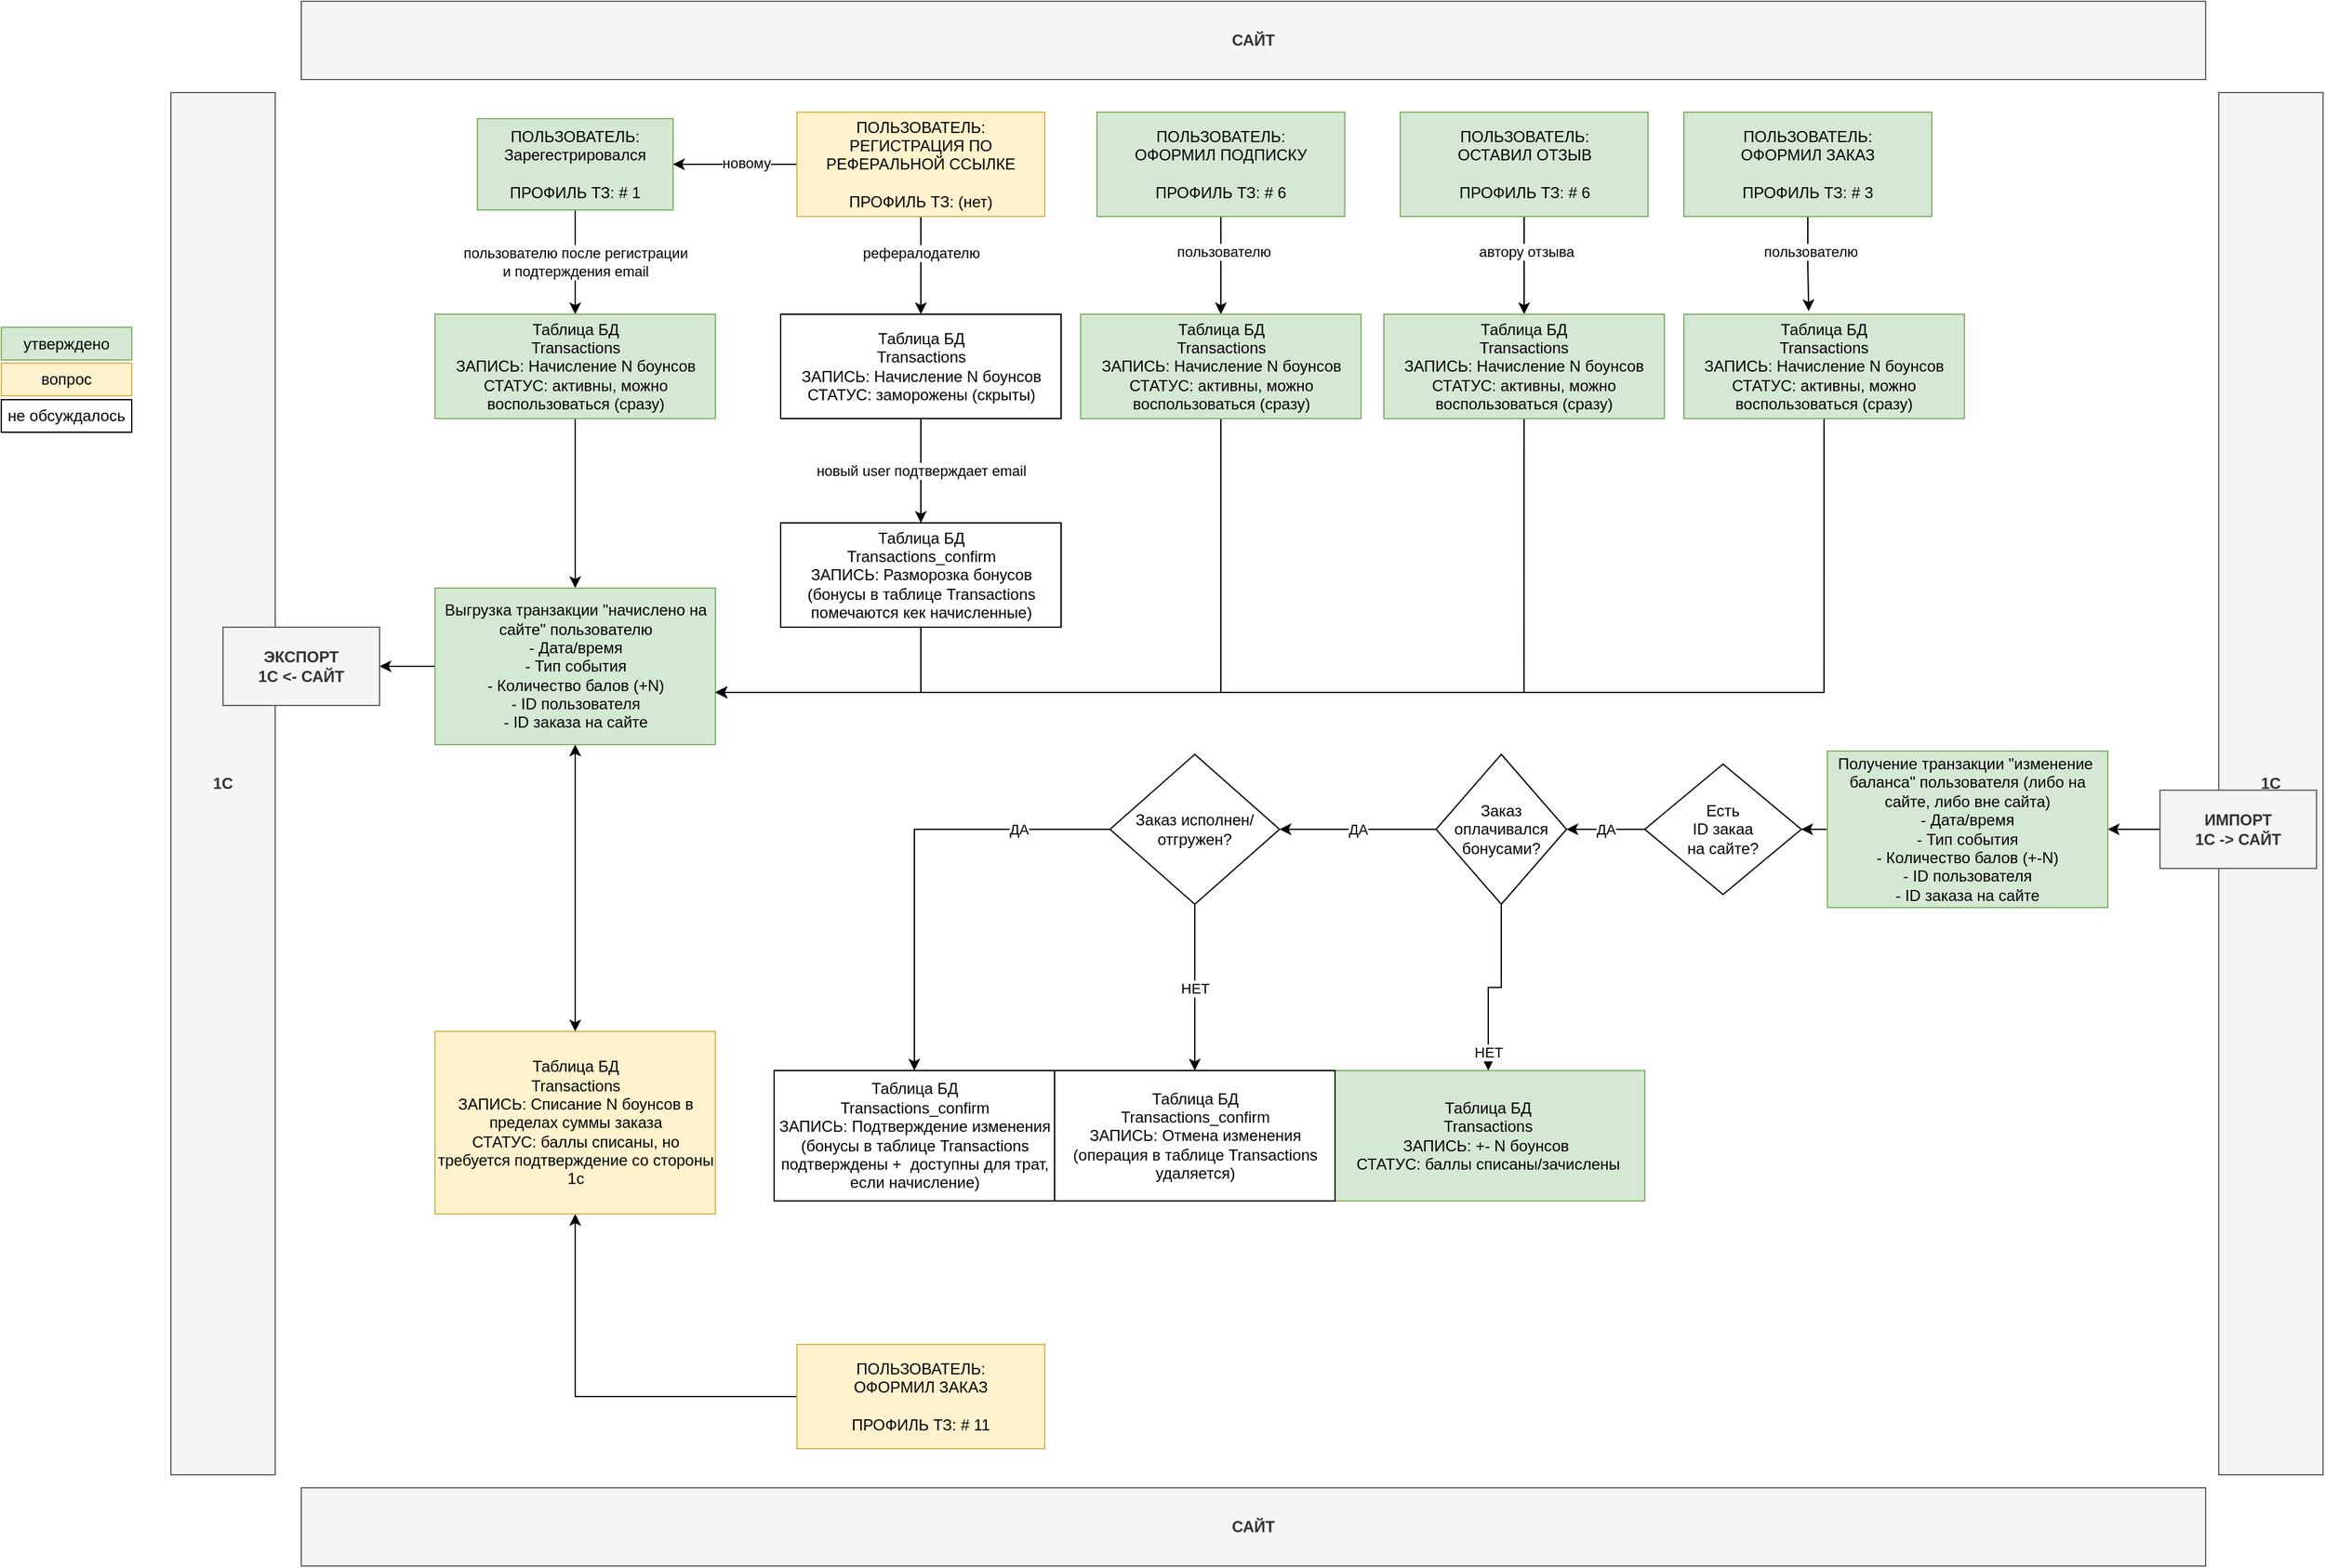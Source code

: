<mxfile version="13.7.9" type="embed"><diagram id="cA-wyt2-uECq1r1HTAbt" name="Page-1"><mxGraphModel dx="3880" dy="3193" grid="1" gridSize="10" guides="1" tooltips="1" connect="1" arrows="1" fold="1" page="1" pageScale="1" pageWidth="850" pageHeight="1100" math="0" shadow="0"><root><mxCell id="0"/><mxCell id="1" parent="0"/><mxCell id="1VjAP5Q4XPJIx9dip4T8-68" value="1С" style="rounded=0;whiteSpace=wrap;html=1;fillColor=#f5f5f5;strokeColor=#666666;fontColor=#333333;fontStyle=1" parent="1" vertex="1"><mxGeometry x="1750" y="50" width="80" height="1060" as="geometry"/></mxCell><mxCell id="1VjAP5Q4XPJIx9dip4T8-10" value="пользователю после регистрации &lt;br&gt;и подтерждения email" style="edgeStyle=orthogonalEdgeStyle;rounded=0;orthogonalLoop=1;jettySize=auto;html=1;" parent="1" source="1VjAP5Q4XPJIx9dip4T8-1" target="1VjAP5Q4XPJIx9dip4T8-9" edge="1"><mxGeometry relative="1" as="geometry"/></mxCell><mxCell id="1VjAP5Q4XPJIx9dip4T8-1" value="ПОЛЬЗОВАТЕЛЬ: Зарегестрировался&lt;br&gt;&lt;br&gt;ПРОФИЛЬ ТЗ: # 1" style="rounded=0;whiteSpace=wrap;html=1;fillColor=#d5e8d4;strokeColor=#82b366;" parent="1" vertex="1"><mxGeometry x="415" y="70" width="150" height="70" as="geometry"/></mxCell><mxCell id="1VjAP5Q4XPJIx9dip4T8-2" value="1С" style="rounded=0;whiteSpace=wrap;html=1;fillColor=#f5f5f5;strokeColor=#666666;fontColor=#333333;fontStyle=1" parent="1" vertex="1"><mxGeometry x="180" y="50" width="80" height="1060" as="geometry"/></mxCell><mxCell id="1VjAP5Q4XPJIx9dip4T8-54" style="edgeStyle=orthogonalEdgeStyle;rounded=0;orthogonalLoop=1;jettySize=auto;html=1;" parent="1" source="1VjAP5Q4XPJIx9dip4T8-5" target="1VjAP5Q4XPJIx9dip4T8-53" edge="1"><mxGeometry relative="1" as="geometry"/></mxCell><mxCell id="1VjAP5Q4XPJIx9dip4T8-5" value="ИМПОРТ &lt;br&gt;1С -&amp;gt; САЙТ" style="rounded=0;whiteSpace=wrap;html=1;fillColor=#f5f5f5;strokeColor=#666666;fontColor=#333333;fontStyle=1" parent="1" vertex="1"><mxGeometry x="1705" y="585" width="120" height="60" as="geometry"/></mxCell><mxCell id="1VjAP5Q4XPJIx9dip4T8-7" value="ЭКСПОРТ&lt;br&gt;1С &amp;lt;- САЙТ" style="rounded=0;whiteSpace=wrap;html=1;fillColor=#f5f5f5;strokeColor=#666666;fontColor=#333333;fontStyle=1" parent="1" vertex="1"><mxGeometry x="220" y="460" width="120" height="60" as="geometry"/></mxCell><mxCell id="1VjAP5Q4XPJIx9dip4T8-14" value="" style="edgeStyle=orthogonalEdgeStyle;rounded=0;orthogonalLoop=1;jettySize=auto;html=1;" parent="1" source="1VjAP5Q4XPJIx9dip4T8-9" target="1VjAP5Q4XPJIx9dip4T8-13" edge="1"><mxGeometry relative="1" as="geometry"/></mxCell><mxCell id="1VjAP5Q4XPJIx9dip4T8-9" value="Таблица БД&lt;br&gt;Transactions&lt;br&gt;ЗАПИСЬ: Начисление N боунсов&lt;br&gt;СТАТУС: активны, можно воспользоваться&amp;nbsp;(сразу)" style="rounded=0;whiteSpace=wrap;html=1;fillColor=#d5e8d4;strokeColor=#82b366;" parent="1" vertex="1"><mxGeometry x="382.5" y="220" width="215" height="80" as="geometry"/></mxCell><mxCell id="1VjAP5Q4XPJIx9dip4T8-25" style="edgeStyle=orthogonalEdgeStyle;rounded=0;orthogonalLoop=1;jettySize=auto;html=1;" parent="1" source="1VjAP5Q4XPJIx9dip4T8-13" target="1VjAP5Q4XPJIx9dip4T8-7" edge="1"><mxGeometry relative="1" as="geometry"><Array as="points"><mxPoint x="330" y="510"/><mxPoint x="330" y="510"/></Array></mxGeometry></mxCell><mxCell id="1VjAP5Q4XPJIx9dip4T8-13" value="Выгрузка транзакции &quot;начислено на сайте&quot; пользователю&lt;br&gt;- Дата/время&lt;br&gt;- Тип события&lt;br&gt;- Количество балов (+N)&lt;br&gt;- ID пользователя&lt;br&gt;- ID заказа на сайте" style="rounded=0;whiteSpace=wrap;html=1;fillColor=#d5e8d4;strokeColor=#82b366;" parent="1" vertex="1"><mxGeometry x="382.5" y="430" width="215" height="120" as="geometry"/></mxCell><mxCell id="1VjAP5Q4XPJIx9dip4T8-17" style="edgeStyle=orthogonalEdgeStyle;rounded=0;orthogonalLoop=1;jettySize=auto;html=1;entryX=1;entryY=0.5;entryDx=0;entryDy=0;" parent="1" source="1VjAP5Q4XPJIx9dip4T8-15" target="1VjAP5Q4XPJIx9dip4T8-1" edge="1"><mxGeometry relative="1" as="geometry"/></mxCell><mxCell id="1VjAP5Q4XPJIx9dip4T8-18" value="новому" style="edgeLabel;html=1;align=center;verticalAlign=middle;resizable=0;points=[];" parent="1VjAP5Q4XPJIx9dip4T8-17" vertex="1" connectable="0"><mxGeometry x="-0.175" y="-1" relative="1" as="geometry"><mxPoint as="offset"/></mxGeometry></mxCell><mxCell id="1VjAP5Q4XPJIx9dip4T8-23" style="edgeStyle=orthogonalEdgeStyle;rounded=0;orthogonalLoop=1;jettySize=auto;html=1;entryX=0.5;entryY=0;entryDx=0;entryDy=0;" parent="1" source="1VjAP5Q4XPJIx9dip4T8-15" target="1VjAP5Q4XPJIx9dip4T8-21" edge="1"><mxGeometry relative="1" as="geometry"/></mxCell><mxCell id="1VjAP5Q4XPJIx9dip4T8-24" value="рефералодателю" style="edgeLabel;html=1;align=center;verticalAlign=middle;resizable=0;points=[];" parent="1VjAP5Q4XPJIx9dip4T8-23" vertex="1" connectable="0"><mxGeometry x="-0.259" relative="1" as="geometry"><mxPoint as="offset"/></mxGeometry></mxCell><mxCell id="1VjAP5Q4XPJIx9dip4T8-15" value="ПОЛЬЗОВАТЕЛЬ:&lt;br&gt;РЕГИСТРАЦИЯ ПО РЕФЕРАЛЬНОЙ ССЫЛКЕ&lt;br&gt;&lt;br&gt;ПРОФИЛЬ ТЗ: (нет)" style="rounded=0;whiteSpace=wrap;html=1;fillColor=#fff2cc;strokeColor=#d6b656;" parent="1" vertex="1"><mxGeometry x="660" y="65" width="190" height="80" as="geometry"/></mxCell><mxCell id="1VjAP5Q4XPJIx9dip4T8-29" style="edgeStyle=orthogonalEdgeStyle;rounded=0;orthogonalLoop=1;jettySize=auto;html=1;" parent="1" source="1VjAP5Q4XPJIx9dip4T8-16" target="1VjAP5Q4XPJIx9dip4T8-28" edge="1"><mxGeometry relative="1" as="geometry"/></mxCell><mxCell id="1VjAP5Q4XPJIx9dip4T8-31" value="пользователю" style="edgeLabel;html=1;align=center;verticalAlign=middle;resizable=0;points=[];" parent="1VjAP5Q4XPJIx9dip4T8-29" vertex="1" connectable="0"><mxGeometry x="-0.275" y="2" relative="1" as="geometry"><mxPoint as="offset"/></mxGeometry></mxCell><mxCell id="1VjAP5Q4XPJIx9dip4T8-16" value="ПОЛЬЗОВАТЕЛЬ:&lt;br&gt;ОФОРМИЛ ПОДПИСКУ&lt;br&gt;&lt;br&gt;ПРОФИЛЬ ТЗ: # 6" style="rounded=0;whiteSpace=wrap;html=1;fillColor=#d5e8d4;strokeColor=#82b366;" parent="1" vertex="1"><mxGeometry x="890" y="65" width="190" height="80" as="geometry"/></mxCell><mxCell id="1VjAP5Q4XPJIx9dip4T8-33" value="новый user подтверждает email" style="edgeStyle=orthogonalEdgeStyle;rounded=0;orthogonalLoop=1;jettySize=auto;html=1;entryX=0.5;entryY=0;entryDx=0;entryDy=0;" parent="1" source="1VjAP5Q4XPJIx9dip4T8-21" target="1VjAP5Q4XPJIx9dip4T8-32" edge="1"><mxGeometry relative="1" as="geometry"/></mxCell><mxCell id="1VjAP5Q4XPJIx9dip4T8-21" value="Таблица БД&lt;br&gt;Transactions&lt;br&gt;ЗАПИСЬ: Начисление N боунсов&lt;br&gt;СТАТУС: заморожены (скрыты)" style="rounded=0;whiteSpace=wrap;html=1;" parent="1" vertex="1"><mxGeometry x="647.5" y="220" width="215" height="80" as="geometry"/></mxCell><mxCell id="1VjAP5Q4XPJIx9dip4T8-30" style="edgeStyle=orthogonalEdgeStyle;rounded=0;orthogonalLoop=1;jettySize=auto;html=1;" parent="1" target="1VjAP5Q4XPJIx9dip4T8-13" edge="1"><mxGeometry relative="1" as="geometry"><mxPoint x="985.0" y="260" as="sourcePoint"/><Array as="points"><mxPoint x="985" y="510"/></Array></mxGeometry></mxCell><mxCell id="1VjAP5Q4XPJIx9dip4T8-28" value="Таблица БД&lt;br&gt;Transactions&lt;br&gt;ЗАПИСЬ: Начисление N боунсов&lt;br&gt;СТАТУС: активны, можно воспользоваться (сразу)" style="rounded=0;whiteSpace=wrap;html=1;fillColor=#d5e8d4;strokeColor=#82b366;" parent="1" vertex="1"><mxGeometry x="877.5" y="220" width="215" height="80" as="geometry"/></mxCell><mxCell id="1VjAP5Q4XPJIx9dip4T8-34" style="edgeStyle=orthogonalEdgeStyle;rounded=0;orthogonalLoop=1;jettySize=auto;html=1;" parent="1" target="1VjAP5Q4XPJIx9dip4T8-13" edge="1"><mxGeometry relative="1" as="geometry"><mxPoint x="755.0" y="420" as="sourcePoint"/><Array as="points"><mxPoint x="755" y="510"/></Array></mxGeometry></mxCell><mxCell id="1VjAP5Q4XPJIx9dip4T8-32" value="Таблица БД&lt;br&gt;Transactions_confirm&lt;br&gt;ЗАПИСЬ: Разморозка бонусов&lt;br&gt;(бонусы в таблице Transactions помечаются кек начисленные)" style="rounded=0;whiteSpace=wrap;html=1;" parent="1" vertex="1"><mxGeometry x="647.5" y="380" width="215" height="80" as="geometry"/></mxCell><mxCell id="1VjAP5Q4XPJIx9dip4T8-37" style="edgeStyle=orthogonalEdgeStyle;rounded=0;orthogonalLoop=1;jettySize=auto;html=1;" parent="1" source="1VjAP5Q4XPJIx9dip4T8-35" target="1VjAP5Q4XPJIx9dip4T8-36" edge="1"><mxGeometry relative="1" as="geometry"/></mxCell><mxCell id="1VjAP5Q4XPJIx9dip4T8-38" value="автору отзыва" style="edgeLabel;html=1;align=center;verticalAlign=middle;resizable=0;points=[];" parent="1VjAP5Q4XPJIx9dip4T8-37" vertex="1" connectable="0"><mxGeometry x="-0.28" y="1" relative="1" as="geometry"><mxPoint as="offset"/></mxGeometry></mxCell><mxCell id="1VjAP5Q4XPJIx9dip4T8-35" value="ПОЛЬЗОВАТЕЛЬ:&lt;br&gt;ОСТАВИЛ ОТЗЫВ&lt;br&gt;&lt;br&gt;ПРОФИЛЬ ТЗ: # 6" style="rounded=0;whiteSpace=wrap;html=1;fillColor=#d5e8d4;strokeColor=#82b366;" parent="1" vertex="1"><mxGeometry x="1122.5" y="65" width="190" height="80" as="geometry"/></mxCell><mxCell id="1VjAP5Q4XPJIx9dip4T8-39" style="edgeStyle=orthogonalEdgeStyle;rounded=0;orthogonalLoop=1;jettySize=auto;html=1;" parent="1" target="1VjAP5Q4XPJIx9dip4T8-13" edge="1"><mxGeometry relative="1" as="geometry"><mxPoint x="1217.429" y="260" as="sourcePoint"/><Array as="points"><mxPoint x="1218" y="510"/></Array></mxGeometry></mxCell><mxCell id="1VjAP5Q4XPJIx9dip4T8-36" value="Таблица БД&lt;br&gt;Transactions&lt;br&gt;ЗАПИСЬ: Начисление N боунсов&lt;br&gt;СТАТУС: активны, можно воспользоваться&amp;nbsp;(сразу)" style="rounded=0;whiteSpace=wrap;html=1;fillColor=#d5e8d4;strokeColor=#82b366;" parent="1" vertex="1"><mxGeometry x="1110" y="220" width="215" height="80" as="geometry"/></mxCell><mxCell id="1VjAP5Q4XPJIx9dip4T8-46" style="edgeStyle=orthogonalEdgeStyle;rounded=0;orthogonalLoop=1;jettySize=auto;html=1;entryX=0.445;entryY=-0.03;entryDx=0;entryDy=0;entryPerimeter=0;" parent="1" source="1VjAP5Q4XPJIx9dip4T8-40" target="1VjAP5Q4XPJIx9dip4T8-45" edge="1"><mxGeometry relative="1" as="geometry"/></mxCell><mxCell id="1VjAP5Q4XPJIx9dip4T8-47" value="пользователю" style="edgeLabel;html=1;align=center;verticalAlign=middle;resizable=0;points=[];" parent="1VjAP5Q4XPJIx9dip4T8-46" vertex="1" connectable="0"><mxGeometry x="-0.263" y="2" relative="1" as="geometry"><mxPoint as="offset"/></mxGeometry></mxCell><mxCell id="1VjAP5Q4XPJIx9dip4T8-40" value="ПОЛЬЗОВАТЕЛЬ:&lt;br&gt;ОФОРМИЛ ЗАКАЗ&lt;br&gt;&lt;br&gt;ПРОФИЛЬ ТЗ: # 3" style="rounded=0;whiteSpace=wrap;html=1;fillColor=#d5e8d4;strokeColor=#82b366;" parent="1" vertex="1"><mxGeometry x="1340" y="65" width="190" height="80" as="geometry"/></mxCell><mxCell id="1VjAP5Q4XPJIx9dip4T8-41" value="утверждено" style="rounded=0;whiteSpace=wrap;html=1;fillColor=#d5e8d4;strokeColor=#82b366;" parent="1" vertex="1"><mxGeometry x="50" y="230" width="100" height="25" as="geometry"/></mxCell><mxCell id="1VjAP5Q4XPJIx9dip4T8-42" value="вопрос" style="rounded=0;whiteSpace=wrap;html=1;fillColor=#fff2cc;strokeColor=#d6b656;" parent="1" vertex="1"><mxGeometry x="50" y="257.5" width="100" height="25" as="geometry"/></mxCell><mxCell id="1VjAP5Q4XPJIx9dip4T8-43" value="не обсуждалось" style="rounded=0;whiteSpace=wrap;html=1;" parent="1" vertex="1"><mxGeometry x="50" y="285.5" width="100" height="25" as="geometry"/></mxCell><mxCell id="1VjAP5Q4XPJIx9dip4T8-48" style="edgeStyle=orthogonalEdgeStyle;rounded=0;orthogonalLoop=1;jettySize=auto;html=1;" parent="1" target="1VjAP5Q4XPJIx9dip4T8-13" edge="1"><mxGeometry relative="1" as="geometry"><mxPoint x="1447.429" y="260" as="sourcePoint"/><Array as="points"><mxPoint x="1448" y="510"/></Array></mxGeometry></mxCell><mxCell id="1VjAP5Q4XPJIx9dip4T8-45" value="Таблица БД&lt;br&gt;Transactions&lt;br&gt;ЗАПИСЬ: Начисление N боунсов&lt;br&gt;СТАТУС: активны, можно воспользоваться&amp;nbsp;(сразу)" style="rounded=0;whiteSpace=wrap;html=1;fillColor=#d5e8d4;strokeColor=#82b366;" parent="1" vertex="1"><mxGeometry x="1340" y="220" width="215" height="80" as="geometry"/></mxCell><mxCell id="1VjAP5Q4XPJIx9dip4T8-52" style="edgeStyle=orthogonalEdgeStyle;rounded=0;orthogonalLoop=1;jettySize=auto;html=1;entryX=0.5;entryY=1;entryDx=0;entryDy=0;" parent="1" source="1VjAP5Q4XPJIx9dip4T8-50" target="1VjAP5Q4XPJIx9dip4T8-51" edge="1"><mxGeometry relative="1" as="geometry"/></mxCell><mxCell id="1VjAP5Q4XPJIx9dip4T8-50" value="ПОЛЬЗОВАТЕЛЬ:&lt;br&gt;ОФОРМИЛ ЗАКАЗ&lt;br&gt;&lt;br&gt;ПРОФИЛЬ ТЗ: # 11" style="rounded=0;whiteSpace=wrap;html=1;fillColor=#fff2cc;strokeColor=#d6b656;" parent="1" vertex="1"><mxGeometry x="660" y="1010" width="190" height="80" as="geometry"/></mxCell><mxCell id="1VjAP5Q4XPJIx9dip4T8-51" value="Таблица БД&lt;br&gt;Transactions&lt;br&gt;ЗАПИСЬ: Списание N боунсов в пределах суммы заказа&lt;br&gt;СТАТУС: баллы списаны, но требуется подтверждение со стороны 1с" style="rounded=0;whiteSpace=wrap;html=1;fillColor=#fff2cc;strokeColor=#d6b656;" parent="1" vertex="1"><mxGeometry x="382.5" y="770" width="215" height="140" as="geometry"/></mxCell><mxCell id="1VjAP5Q4XPJIx9dip4T8-72" style="edgeStyle=orthogonalEdgeStyle;rounded=0;orthogonalLoop=1;jettySize=auto;html=1;startArrow=none;startFill=0;" parent="1" source="1VjAP5Q4XPJIx9dip4T8-53" target="1VjAP5Q4XPJIx9dip4T8-70" edge="1"><mxGeometry relative="1" as="geometry"/></mxCell><mxCell id="1VjAP5Q4XPJIx9dip4T8-53" value="Получение транзакции &quot;изменение&amp;nbsp; баланса&quot; пользователя (либо на сайте, либо вне сайта)&lt;br&gt;- Дата/время&lt;br&gt;- Тип события&lt;br&gt;- Количество балов (+-N)&lt;br&gt;- ID пользователя&lt;br&gt;- ID заказа на сайте" style="rounded=0;whiteSpace=wrap;html=1;fillColor=#d5e8d4;strokeColor=#82b366;" parent="1" vertex="1"><mxGeometry x="1450" y="555" width="215" height="120" as="geometry"/></mxCell><mxCell id="1VjAP5Q4XPJIx9dip4T8-55" value="Таблица БД&lt;br&gt;Transactions_confirm&lt;br&gt;ЗАПИСЬ: Подтверждение изменения&lt;br&gt;(бонусы в таблице Transactions подтверждены +&amp;nbsp; доступны для трат, если начисление)" style="rounded=0;whiteSpace=wrap;html=1;" parent="1" vertex="1"><mxGeometry x="642.5" y="800" width="215" height="100" as="geometry"/></mxCell><mxCell id="1VjAP5Q4XPJIx9dip4T8-64" style="edgeStyle=orthogonalEdgeStyle;rounded=0;orthogonalLoop=1;jettySize=auto;html=1;startArrow=classic;startFill=1;" parent="1" source="1VjAP5Q4XPJIx9dip4T8-51" target="1VjAP5Q4XPJIx9dip4T8-13" edge="1"><mxGeometry relative="1" as="geometry"/></mxCell><mxCell id="1VjAP5Q4XPJIx9dip4T8-66" value="САЙТ" style="rounded=0;whiteSpace=wrap;html=1;fillColor=#f5f5f5;strokeColor=#666666;fontColor=#333333;fontStyle=1" parent="1" vertex="1"><mxGeometry x="280" y="-20" width="1460" height="60" as="geometry"/></mxCell><mxCell id="1VjAP5Q4XPJIx9dip4T8-67" value="САЙТ" style="rounded=0;whiteSpace=wrap;html=1;fillColor=#f5f5f5;strokeColor=#666666;fontColor=#333333;fontStyle=1" parent="1" vertex="1"><mxGeometry x="280" y="1120" width="1460" height="60" as="geometry"/></mxCell><mxCell id="1VjAP5Q4XPJIx9dip4T8-83" value="ДА" style="edgeStyle=orthogonalEdgeStyle;rounded=0;orthogonalLoop=1;jettySize=auto;html=1;startArrow=none;startFill=0;" parent="1" source="1VjAP5Q4XPJIx9dip4T8-70" target="1VjAP5Q4XPJIx9dip4T8-78" edge="1"><mxGeometry relative="1" as="geometry"/></mxCell><mxCell id="1VjAP5Q4XPJIx9dip4T8-70" value="Есть &lt;br&gt;ID закаа &lt;br&gt;на сайте?" style="rhombus;whiteSpace=wrap;html=1;" parent="1" vertex="1"><mxGeometry x="1310" y="565" width="120" height="100" as="geometry"/></mxCell><mxCell id="1VjAP5Q4XPJIx9dip4T8-71" value="Таблица БД&lt;br&gt;Transactions&lt;br&gt;ЗАПИСЬ: +- N боунсов&amp;nbsp;&lt;br&gt;СТАТУС: баллы списаны/зачислены" style="rounded=0;whiteSpace=wrap;html=1;fillColor=#d5e8d4;strokeColor=#82b366;" parent="1" vertex="1"><mxGeometry x="1070" y="800" width="240" height="100" as="geometry"/></mxCell><mxCell id="1VjAP5Q4XPJIx9dip4T8-77" style="edgeStyle=orthogonalEdgeStyle;rounded=0;orthogonalLoop=1;jettySize=auto;html=1;startArrow=none;startFill=0;" parent="1" source="1VjAP5Q4XPJIx9dip4T8-76" target="1VjAP5Q4XPJIx9dip4T8-55" edge="1"><mxGeometry relative="1" as="geometry"/></mxCell><mxCell id="1VjAP5Q4XPJIx9dip4T8-79" value="ДА" style="edgeLabel;html=1;align=center;verticalAlign=middle;resizable=0;points=[];" parent="1VjAP5Q4XPJIx9dip4T8-77" vertex="1" connectable="0"><mxGeometry x="-0.164" y="-5" relative="1" as="geometry"><mxPoint x="70" y="5" as="offset"/></mxGeometry></mxCell><mxCell id="1VjAP5Q4XPJIx9dip4T8-82" value="НЕТ" style="edgeStyle=orthogonalEdgeStyle;rounded=0;orthogonalLoop=1;jettySize=auto;html=1;entryX=0.5;entryY=0;entryDx=0;entryDy=0;startArrow=none;startFill=0;" parent="1" source="1VjAP5Q4XPJIx9dip4T8-76" target="1VjAP5Q4XPJIx9dip4T8-81" edge="1"><mxGeometry relative="1" as="geometry"/></mxCell><mxCell id="1VjAP5Q4XPJIx9dip4T8-76" value="Заказ исполнен/отгружен?" style="rhombus;whiteSpace=wrap;html=1;" parent="1" vertex="1"><mxGeometry x="900" y="557.5" width="130" height="115" as="geometry"/></mxCell><mxCell id="1VjAP5Q4XPJIx9dip4T8-84" value="ДА" style="edgeStyle=orthogonalEdgeStyle;rounded=0;orthogonalLoop=1;jettySize=auto;html=1;startArrow=none;startFill=0;" parent="1" source="1VjAP5Q4XPJIx9dip4T8-78" target="1VjAP5Q4XPJIx9dip4T8-76" edge="1"><mxGeometry relative="1" as="geometry"/></mxCell><mxCell id="1VjAP5Q4XPJIx9dip4T8-85" value="НЕТ" style="rounded=0;orthogonalLoop=1;jettySize=auto;html=1;startArrow=none;startFill=0;edgeStyle=orthogonalEdgeStyle;" parent="1" source="1VjAP5Q4XPJIx9dip4T8-78" target="1VjAP5Q4XPJIx9dip4T8-71" edge="1"><mxGeometry x="0.787" relative="1" as="geometry"><mxPoint as="offset"/></mxGeometry></mxCell><mxCell id="1VjAP5Q4XPJIx9dip4T8-78" value="Заказ оплачивался бонусами?" style="rhombus;whiteSpace=wrap;html=1;" parent="1" vertex="1"><mxGeometry x="1150" y="557.5" width="100" height="115" as="geometry"/></mxCell><mxCell id="1VjAP5Q4XPJIx9dip4T8-81" value="Таблица БД&lt;br&gt;Transactions_confirm&lt;br&gt;ЗАПИСЬ: Отмена изменения&lt;br&gt;(операция в таблице Transactions удаляется)" style="rounded=0;whiteSpace=wrap;html=1;" parent="1" vertex="1"><mxGeometry x="857.5" y="800" width="215" height="100" as="geometry"/></mxCell></root></mxGraphModel></diagram></mxfile>